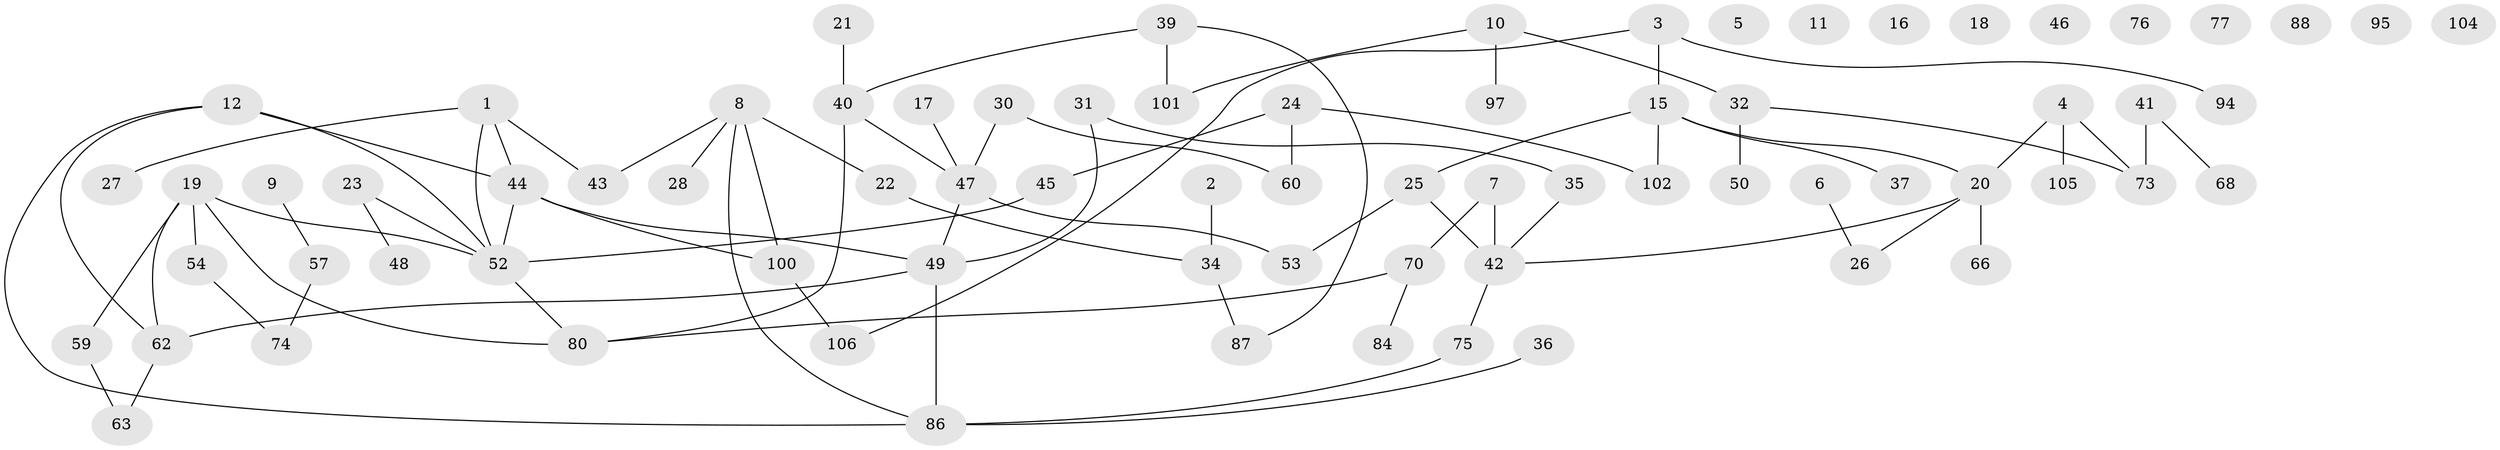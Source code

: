 // Generated by graph-tools (version 1.1) at 2025/23/03/03/25 07:23:28]
// undirected, 75 vertices, 83 edges
graph export_dot {
graph [start="1"]
  node [color=gray90,style=filled];
  1 [super="+58"];
  2;
  3 [super="+61"];
  4;
  5;
  6 [super="+78"];
  7;
  8 [super="+14"];
  9;
  10 [super="+83"];
  11;
  12 [super="+13"];
  15 [super="+29"];
  16;
  17;
  18;
  19 [super="+81"];
  20 [super="+38"];
  21;
  22;
  23 [super="+107"];
  24 [super="+33"];
  25 [super="+92"];
  26 [super="+72"];
  27 [super="+108"];
  28;
  30 [super="+98"];
  31 [super="+93"];
  32 [super="+55"];
  34 [super="+64"];
  35 [super="+69"];
  36;
  37;
  39 [super="+65"];
  40 [super="+51"];
  41;
  42 [super="+79"];
  43 [super="+90"];
  44 [super="+56"];
  45 [super="+89"];
  46;
  47 [super="+67"];
  48 [super="+103"];
  49;
  50;
  52 [super="+99"];
  53 [super="+96"];
  54;
  57;
  59;
  60;
  62 [super="+85"];
  63 [super="+71"];
  66;
  68;
  70;
  73 [super="+82"];
  74;
  75;
  76;
  77;
  80;
  84;
  86;
  87 [super="+91"];
  88;
  94;
  95;
  97;
  100;
  101;
  102;
  104;
  105;
  106;
  1 -- 27;
  1 -- 44;
  1 -- 43;
  1 -- 52;
  2 -- 34;
  3 -- 106;
  3 -- 94;
  3 -- 15 [weight=2];
  4 -- 73;
  4 -- 105;
  4 -- 20;
  6 -- 26;
  7 -- 42;
  7 -- 70;
  8 -- 22;
  8 -- 28;
  8 -- 43;
  8 -- 100;
  8 -- 86;
  9 -- 57;
  10 -- 101;
  10 -- 97;
  10 -- 32;
  12 -- 86;
  12 -- 44;
  12 -- 52;
  12 -- 62;
  15 -- 20;
  15 -- 102;
  15 -- 37;
  15 -- 25;
  17 -- 47;
  19 -- 59;
  19 -- 62;
  19 -- 52;
  19 -- 80;
  19 -- 54;
  20 -- 26;
  20 -- 66;
  20 -- 42;
  21 -- 40;
  22 -- 34;
  23 -- 48;
  23 -- 52;
  24 -- 60;
  24 -- 102;
  24 -- 45;
  25 -- 53;
  25 -- 42;
  30 -- 60;
  30 -- 47;
  31 -- 49;
  31 -- 35;
  32 -- 73;
  32 -- 50;
  34 -- 87;
  35 -- 42;
  36 -- 86;
  39 -- 40;
  39 -- 101;
  39 -- 87;
  40 -- 80;
  40 -- 47;
  41 -- 68;
  41 -- 73;
  42 -- 75;
  44 -- 52;
  44 -- 100;
  44 -- 49;
  45 -- 52 [weight=2];
  47 -- 49;
  47 -- 53;
  49 -- 62;
  49 -- 86;
  52 -- 80;
  54 -- 74;
  57 -- 74;
  59 -- 63;
  62 -- 63;
  70 -- 80;
  70 -- 84;
  75 -- 86;
  100 -- 106;
}
